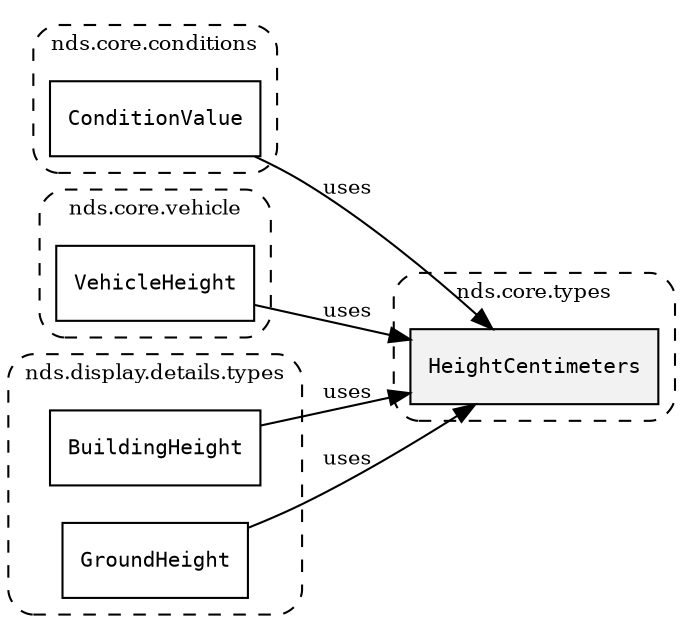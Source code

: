 /**
 * This dot file creates symbol collaboration diagram for HeightCentimeters.
 */
digraph ZSERIO
{
    node [shape=box, fontsize=10];
    rankdir="LR";
    fontsize=10;
    tooltip="HeightCentimeters collaboration diagram";

    subgraph "cluster_nds.core.types"
    {
        style="dashed, rounded";
        label="nds.core.types";
        tooltip="Package nds.core.types";
        href="../../../content/packages/nds.core.types.html#Package-nds-core-types";
        target="_parent";

        "HeightCentimeters" [style="filled", fillcolor="#0000000D", target="_parent", label=<<font face="monospace"><table align="center" border="0" cellspacing="0" cellpadding="0"><tr><td href="../../../content/packages/nds.core.types.html#Subtype-HeightCentimeters" title="Subtype defined in nds.core.types">HeightCentimeters</td></tr></table></font>>];
    }

    subgraph "cluster_nds.core.conditions"
    {
        style="dashed, rounded";
        label="nds.core.conditions";
        tooltip="Package nds.core.conditions";
        href="../../../content/packages/nds.core.conditions.html#Package-nds-core-conditions";
        target="_parent";

        "ConditionValue" [target="_parent", label=<<font face="monospace"><table align="center" border="0" cellspacing="0" cellpadding="0"><tr><td href="../../../content/packages/nds.core.conditions.html#Choice-ConditionValue" title="Choice defined in nds.core.conditions">ConditionValue</td></tr></table></font>>];
    }

    subgraph "cluster_nds.core.vehicle"
    {
        style="dashed, rounded";
        label="nds.core.vehicle";
        tooltip="Package nds.core.vehicle";
        href="../../../content/packages/nds.core.vehicle.html#Package-nds-core-vehicle";
        target="_parent";

        "VehicleHeight" [target="_parent", label=<<font face="monospace"><table align="center" border="0" cellspacing="0" cellpadding="0"><tr><td href="../../../content/packages/nds.core.vehicle.html#Subtype-VehicleHeight" title="Subtype defined in nds.core.vehicle">VehicleHeight</td></tr></table></font>>];
    }

    subgraph "cluster_nds.display.details.types"
    {
        style="dashed, rounded";
        label="nds.display.details.types";
        tooltip="Package nds.display.details.types";
        href="../../../content/packages/nds.display.details.types.html#Package-nds-display-details-types";
        target="_parent";

        "BuildingHeight" [target="_parent", label=<<font face="monospace"><table align="center" border="0" cellspacing="0" cellpadding="0"><tr><td href="../../../content/packages/nds.display.details.types.html#Subtype-BuildingHeight" title="Subtype defined in nds.display.details.types">BuildingHeight</td></tr></table></font>>];
        "GroundHeight" [target="_parent", label=<<font face="monospace"><table align="center" border="0" cellspacing="0" cellpadding="0"><tr><td href="../../../content/packages/nds.display.details.types.html#Subtype-GroundHeight" title="Subtype defined in nds.display.details.types">GroundHeight</td></tr></table></font>>];
    }

    "ConditionValue" -> "HeightCentimeters" [label="uses", fontsize=10];
    "VehicleHeight" -> "HeightCentimeters" [label="uses", fontsize=10];
    "BuildingHeight" -> "HeightCentimeters" [label="uses", fontsize=10];
    "GroundHeight" -> "HeightCentimeters" [label="uses", fontsize=10];
}
